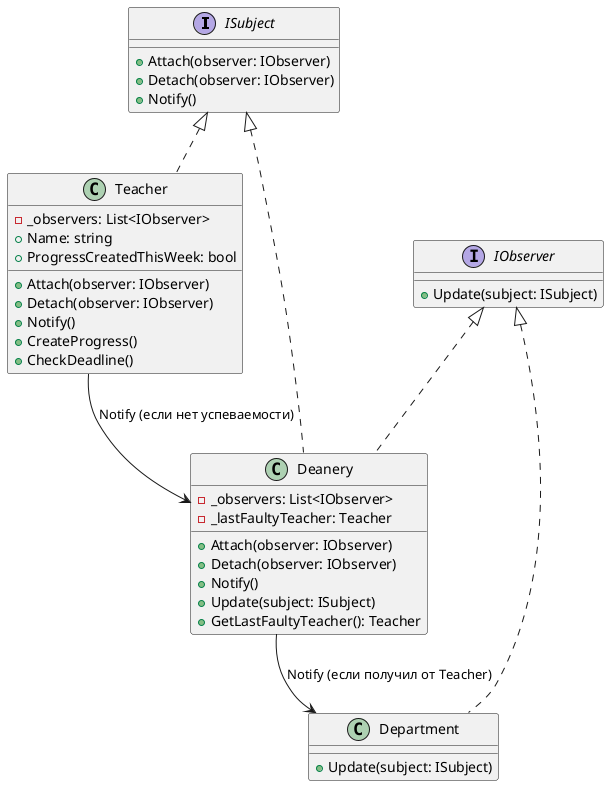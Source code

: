 @startuml
interface ISubject {
    +Attach(observer: IObserver)
    +Detach(observer: IObserver)
    +Notify()
}

interface IObserver {
    +Update(subject: ISubject)
}

class Teacher {
    -_observers: List<IObserver>
    +Name: string
    +ProgressCreatedThisWeek: bool
    +Attach(observer: IObserver)
    +Detach(observer: IObserver)
    +Notify()
    +CreateProgress()
    +CheckDeadline()
}

class Deanery {
    -_observers: List<IObserver>
    -_lastFaultyTeacher: Teacher
    +Attach(observer: IObserver)
    +Detach(observer: IObserver)
    +Notify()
    +Update(subject: ISubject)
    +GetLastFaultyTeacher(): Teacher
}

class Department {
    +Update(subject: ISubject)
}

ISubject <|.. Teacher
ISubject <|.. Deanery
IObserver <|.. Deanery
IObserver <|.. Department

Teacher --> Deanery : Notify (если нет успеваемости)
Deanery --> Department : Notify (если получил от Teacher)

@enduml
